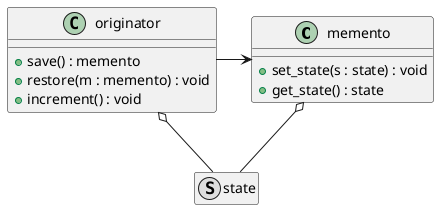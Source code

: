 /'
tag::class-diagram[]
'/
@startuml class-diagram

    class memento {
        + set_state(s : state) : void
        + get_state() : state
    }
    
    class originator {
        + save() : memento
        + restore(m : memento) : void
        + increment() : void
    }

    class state <<(S,#dedede)>>
    hide state members

    originator -> memento
    memento o-- state
    originator o-- state

@enduml
/'
end::class-diagram[]
'/
